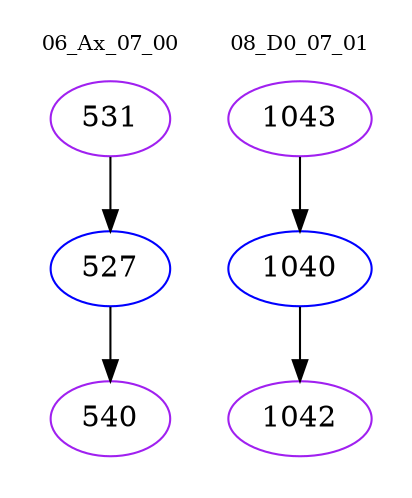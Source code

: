 digraph{
subgraph cluster_0 {
color = white
label = "06_Ax_07_00";
fontsize=10;
T0_531 [label="531", color="purple"]
T0_531 -> T0_527 [color="black"]
T0_527 [label="527", color="blue"]
T0_527 -> T0_540 [color="black"]
T0_540 [label="540", color="purple"]
}
subgraph cluster_1 {
color = white
label = "08_D0_07_01";
fontsize=10;
T1_1043 [label="1043", color="purple"]
T1_1043 -> T1_1040 [color="black"]
T1_1040 [label="1040", color="blue"]
T1_1040 -> T1_1042 [color="black"]
T1_1042 [label="1042", color="purple"]
}
}
